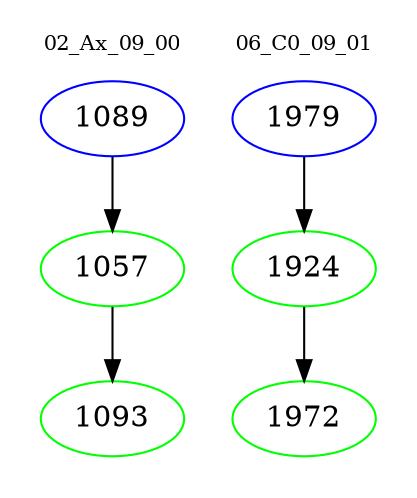 digraph{
subgraph cluster_0 {
color = white
label = "02_Ax_09_00";
fontsize=10;
T0_1089 [label="1089", color="blue"]
T0_1089 -> T0_1057 [color="black"]
T0_1057 [label="1057", color="green"]
T0_1057 -> T0_1093 [color="black"]
T0_1093 [label="1093", color="green"]
}
subgraph cluster_1 {
color = white
label = "06_C0_09_01";
fontsize=10;
T1_1979 [label="1979", color="blue"]
T1_1979 -> T1_1924 [color="black"]
T1_1924 [label="1924", color="green"]
T1_1924 -> T1_1972 [color="black"]
T1_1972 [label="1972", color="green"]
}
}
